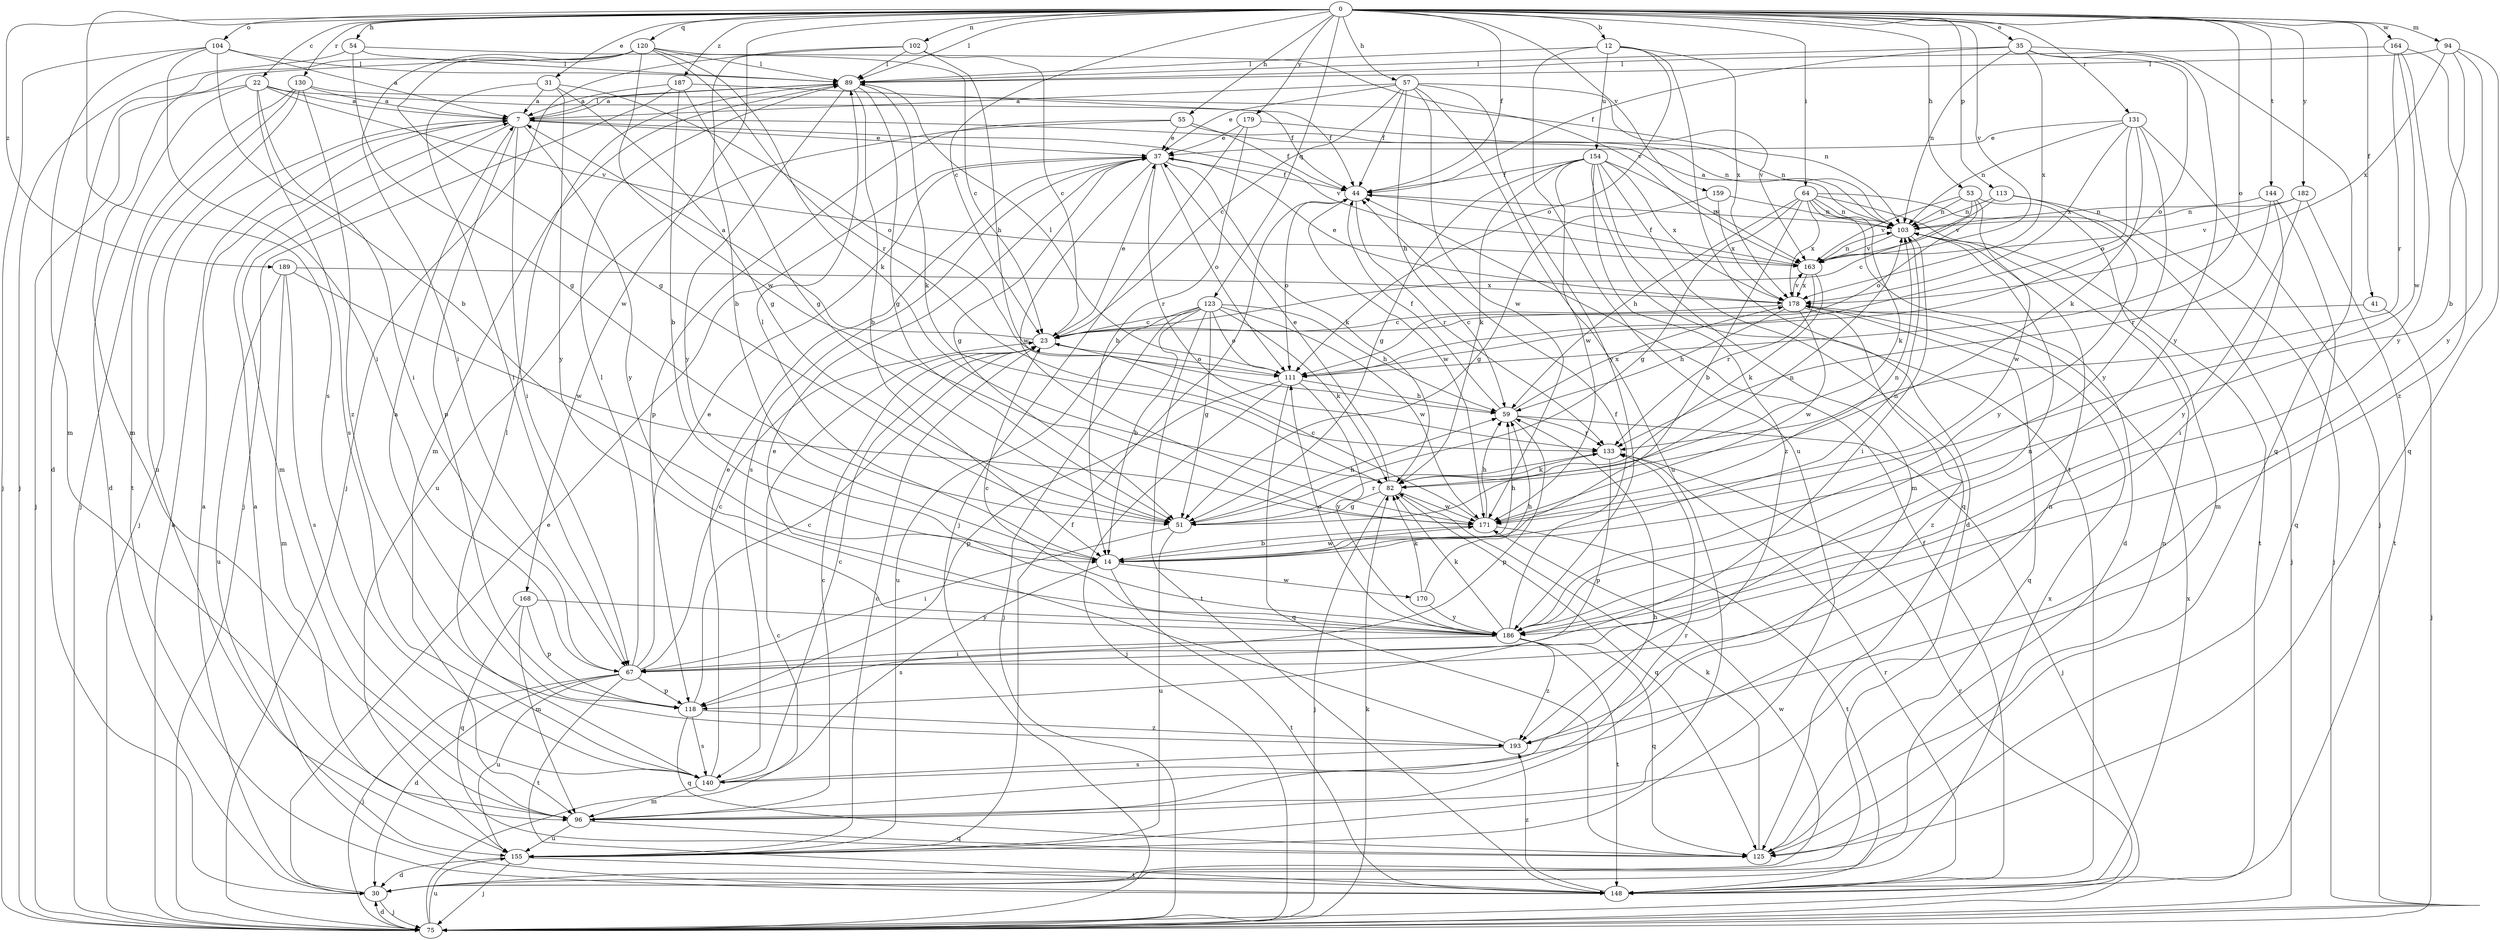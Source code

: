 strict digraph  {
0;
7;
12;
14;
22;
23;
30;
31;
35;
37;
41;
44;
51;
53;
54;
55;
57;
59;
64;
67;
75;
82;
89;
94;
96;
102;
103;
104;
111;
113;
118;
120;
123;
125;
130;
131;
133;
140;
144;
148;
154;
155;
159;
163;
164;
168;
170;
171;
178;
179;
182;
186;
187;
189;
193;
0 -> 12  [label=b];
0 -> 22  [label=c];
0 -> 23  [label=c];
0 -> 31  [label=e];
0 -> 35  [label=e];
0 -> 41  [label=f];
0 -> 44  [label=f];
0 -> 53  [label=h];
0 -> 54  [label=h];
0 -> 55  [label=h];
0 -> 57  [label=h];
0 -> 64  [label=i];
0 -> 89  [label=l];
0 -> 94  [label=m];
0 -> 102  [label=n];
0 -> 104  [label=o];
0 -> 111  [label=o];
0 -> 113  [label=p];
0 -> 120  [label=q];
0 -> 123  [label=q];
0 -> 130  [label=r];
0 -> 131  [label=r];
0 -> 140  [label=s];
0 -> 144  [label=t];
0 -> 159  [label=v];
0 -> 163  [label=v];
0 -> 164  [label=w];
0 -> 168  [label=w];
0 -> 179  [label=y];
0 -> 182  [label=y];
0 -> 187  [label=z];
0 -> 189  [label=z];
7 -> 37  [label=e];
7 -> 67  [label=i];
7 -> 75  [label=j];
7 -> 89  [label=l];
7 -> 96  [label=m];
7 -> 118  [label=p];
7 -> 163  [label=v];
7 -> 186  [label=y];
12 -> 89  [label=l];
12 -> 111  [label=o];
12 -> 148  [label=t];
12 -> 154  [label=u];
12 -> 155  [label=u];
12 -> 178  [label=x];
14 -> 59  [label=h];
14 -> 89  [label=l];
14 -> 103  [label=n];
14 -> 140  [label=s];
14 -> 148  [label=t];
14 -> 170  [label=w];
14 -> 171  [label=w];
22 -> 7  [label=a];
22 -> 30  [label=d];
22 -> 44  [label=f];
22 -> 67  [label=i];
22 -> 75  [label=j];
22 -> 140  [label=s];
22 -> 163  [label=v];
23 -> 7  [label=a];
23 -> 37  [label=e];
23 -> 111  [label=o];
30 -> 7  [label=a];
30 -> 37  [label=e];
30 -> 75  [label=j];
30 -> 171  [label=w];
30 -> 178  [label=x];
31 -> 7  [label=a];
31 -> 51  [label=g];
31 -> 67  [label=i];
31 -> 111  [label=o];
31 -> 186  [label=y];
35 -> 44  [label=f];
35 -> 89  [label=l];
35 -> 103  [label=n];
35 -> 111  [label=o];
35 -> 125  [label=q];
35 -> 178  [label=x];
35 -> 186  [label=y];
37 -> 44  [label=f];
37 -> 51  [label=g];
37 -> 82  [label=k];
37 -> 111  [label=o];
37 -> 133  [label=r];
37 -> 140  [label=s];
37 -> 171  [label=w];
41 -> 23  [label=c];
41 -> 75  [label=j];
44 -> 103  [label=n];
44 -> 111  [label=o];
44 -> 133  [label=r];
44 -> 171  [label=w];
51 -> 59  [label=h];
51 -> 67  [label=i];
51 -> 103  [label=n];
51 -> 133  [label=r];
51 -> 155  [label=u];
53 -> 23  [label=c];
53 -> 96  [label=m];
53 -> 103  [label=n];
53 -> 111  [label=o];
53 -> 163  [label=v];
53 -> 171  [label=w];
54 -> 51  [label=g];
54 -> 75  [label=j];
54 -> 89  [label=l];
54 -> 163  [label=v];
55 -> 37  [label=e];
55 -> 44  [label=f];
55 -> 103  [label=n];
55 -> 118  [label=p];
55 -> 155  [label=u];
57 -> 7  [label=a];
57 -> 23  [label=c];
57 -> 37  [label=e];
57 -> 44  [label=f];
57 -> 59  [label=h];
57 -> 155  [label=u];
57 -> 163  [label=v];
57 -> 171  [label=w];
57 -> 186  [label=y];
59 -> 44  [label=f];
59 -> 75  [label=j];
59 -> 118  [label=p];
59 -> 133  [label=r];
59 -> 178  [label=x];
64 -> 14  [label=b];
64 -> 30  [label=d];
64 -> 51  [label=g];
64 -> 59  [label=h];
64 -> 75  [label=j];
64 -> 82  [label=k];
64 -> 103  [label=n];
64 -> 148  [label=t];
64 -> 178  [label=x];
67 -> 23  [label=c];
67 -> 30  [label=d];
67 -> 37  [label=e];
67 -> 75  [label=j];
67 -> 89  [label=l];
67 -> 103  [label=n];
67 -> 118  [label=p];
67 -> 148  [label=t];
67 -> 155  [label=u];
75 -> 7  [label=a];
75 -> 23  [label=c];
75 -> 30  [label=d];
75 -> 82  [label=k];
75 -> 133  [label=r];
75 -> 155  [label=u];
82 -> 37  [label=e];
82 -> 51  [label=g];
82 -> 75  [label=j];
82 -> 125  [label=q];
82 -> 171  [label=w];
89 -> 7  [label=a];
89 -> 14  [label=b];
89 -> 51  [label=g];
89 -> 82  [label=k];
89 -> 96  [label=m];
89 -> 186  [label=y];
94 -> 14  [label=b];
94 -> 89  [label=l];
94 -> 125  [label=q];
94 -> 178  [label=x];
94 -> 186  [label=y];
96 -> 23  [label=c];
96 -> 59  [label=h];
96 -> 125  [label=q];
96 -> 133  [label=r];
96 -> 155  [label=u];
102 -> 14  [label=b];
102 -> 23  [label=c];
102 -> 59  [label=h];
102 -> 75  [label=j];
102 -> 89  [label=l];
103 -> 7  [label=a];
103 -> 67  [label=i];
103 -> 163  [label=v];
104 -> 7  [label=a];
104 -> 14  [label=b];
104 -> 67  [label=i];
104 -> 75  [label=j];
104 -> 89  [label=l];
104 -> 96  [label=m];
111 -> 59  [label=h];
111 -> 75  [label=j];
111 -> 89  [label=l];
111 -> 118  [label=p];
111 -> 125  [label=q];
111 -> 186  [label=y];
113 -> 75  [label=j];
113 -> 103  [label=n];
113 -> 163  [label=v];
113 -> 186  [label=y];
118 -> 7  [label=a];
118 -> 23  [label=c];
118 -> 125  [label=q];
118 -> 140  [label=s];
118 -> 193  [label=z];
120 -> 23  [label=c];
120 -> 30  [label=d];
120 -> 51  [label=g];
120 -> 67  [label=i];
120 -> 82  [label=k];
120 -> 89  [label=l];
120 -> 96  [label=m];
120 -> 133  [label=r];
120 -> 171  [label=w];
123 -> 14  [label=b];
123 -> 23  [label=c];
123 -> 51  [label=g];
123 -> 59  [label=h];
123 -> 75  [label=j];
123 -> 82  [label=k];
123 -> 111  [label=o];
123 -> 148  [label=t];
123 -> 155  [label=u];
123 -> 171  [label=w];
125 -> 82  [label=k];
125 -> 103  [label=n];
130 -> 7  [label=a];
130 -> 75  [label=j];
130 -> 103  [label=n];
130 -> 148  [label=t];
130 -> 155  [label=u];
130 -> 193  [label=z];
131 -> 37  [label=e];
131 -> 75  [label=j];
131 -> 82  [label=k];
131 -> 103  [label=n];
131 -> 111  [label=o];
131 -> 178  [label=x];
131 -> 186  [label=y];
133 -> 82  [label=k];
133 -> 118  [label=p];
140 -> 23  [label=c];
140 -> 37  [label=e];
140 -> 89  [label=l];
140 -> 96  [label=m];
140 -> 103  [label=n];
144 -> 67  [label=i];
144 -> 103  [label=n];
144 -> 125  [label=q];
144 -> 133  [label=r];
148 -> 7  [label=a];
148 -> 44  [label=f];
148 -> 133  [label=r];
148 -> 178  [label=x];
148 -> 193  [label=z];
154 -> 30  [label=d];
154 -> 44  [label=f];
154 -> 51  [label=g];
154 -> 82  [label=k];
154 -> 96  [label=m];
154 -> 125  [label=q];
154 -> 163  [label=v];
154 -> 171  [label=w];
154 -> 178  [label=x];
154 -> 193  [label=z];
155 -> 23  [label=c];
155 -> 30  [label=d];
155 -> 44  [label=f];
155 -> 75  [label=j];
155 -> 148  [label=t];
159 -> 51  [label=g];
159 -> 103  [label=n];
159 -> 178  [label=x];
163 -> 44  [label=f];
163 -> 82  [label=k];
163 -> 103  [label=n];
163 -> 133  [label=r];
163 -> 178  [label=x];
164 -> 89  [label=l];
164 -> 133  [label=r];
164 -> 171  [label=w];
164 -> 186  [label=y];
164 -> 193  [label=z];
168 -> 96  [label=m];
168 -> 118  [label=p];
168 -> 125  [label=q];
168 -> 186  [label=y];
170 -> 59  [label=h];
170 -> 82  [label=k];
170 -> 186  [label=y];
171 -> 14  [label=b];
171 -> 23  [label=c];
171 -> 59  [label=h];
171 -> 103  [label=n];
171 -> 148  [label=t];
178 -> 23  [label=c];
178 -> 37  [label=e];
178 -> 59  [label=h];
178 -> 125  [label=q];
178 -> 163  [label=v];
178 -> 171  [label=w];
178 -> 193  [label=z];
179 -> 14  [label=b];
179 -> 37  [label=e];
179 -> 75  [label=j];
179 -> 103  [label=n];
182 -> 103  [label=n];
182 -> 148  [label=t];
182 -> 163  [label=v];
182 -> 186  [label=y];
186 -> 23  [label=c];
186 -> 44  [label=f];
186 -> 67  [label=i];
186 -> 82  [label=k];
186 -> 111  [label=o];
186 -> 125  [label=q];
186 -> 148  [label=t];
186 -> 193  [label=z];
187 -> 7  [label=a];
187 -> 14  [label=b];
187 -> 44  [label=f];
187 -> 51  [label=g];
187 -> 75  [label=j];
189 -> 96  [label=m];
189 -> 140  [label=s];
189 -> 155  [label=u];
189 -> 171  [label=w];
189 -> 178  [label=x];
193 -> 37  [label=e];
193 -> 140  [label=s];
}
